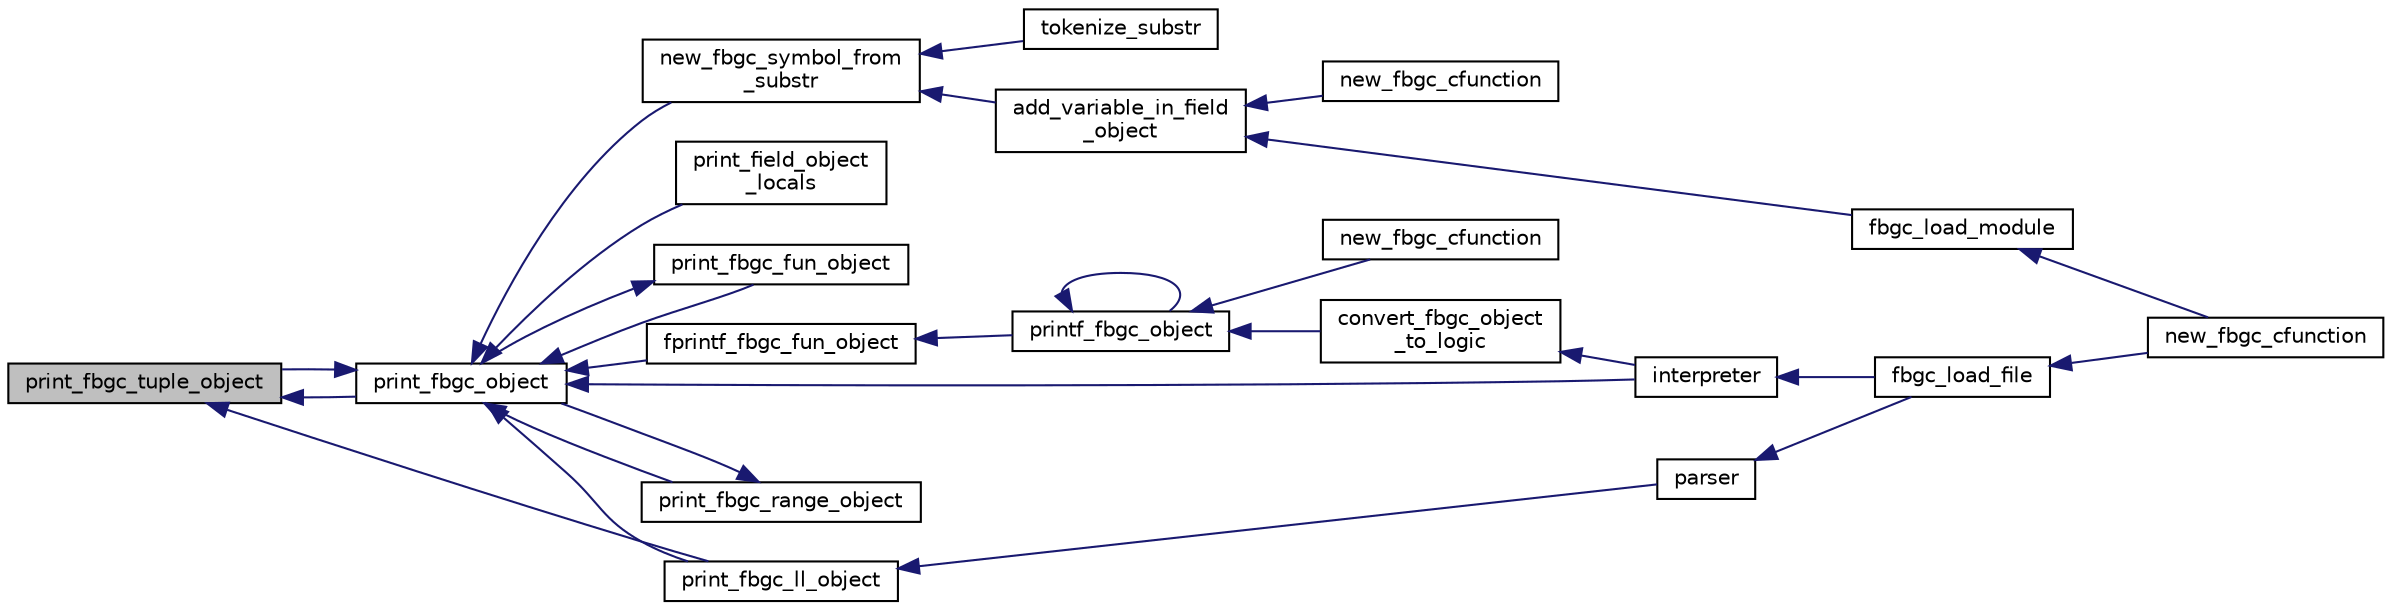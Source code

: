 digraph "print_fbgc_tuple_object"
{
  edge [fontname="Helvetica",fontsize="10",labelfontname="Helvetica",labelfontsize="10"];
  node [fontname="Helvetica",fontsize="10",shape=record];
  rankdir="LR";
  Node77 [label="print_fbgc_tuple_object",height=0.2,width=0.4,color="black", fillcolor="grey75", style="filled", fontcolor="black"];
  Node77 -> Node78 [dir="back",color="midnightblue",fontsize="10",style="solid"];
  Node78 [label="print_fbgc_object",height=0.2,width=0.4,color="black", fillcolor="white", style="filled",URL="$fbgc__object_8h.html#a3c27b6ebc8a5ad9202eb6f00f28c014b"];
  Node78 -> Node79 [dir="back",color="midnightblue",fontsize="10",style="solid"];
  Node79 [label="print_field_object\l_locals",height=0.2,width=0.4,color="black", fillcolor="white", style="filled",URL="$field__object_8h.html#af022b85fb80b3df106abb4ca425d3642"];
  Node78 -> Node80 [dir="back",color="midnightblue",fontsize="10",style="solid"];
  Node80 [label="print_fbgc_fun_object",height=0.2,width=0.4,color="black", fillcolor="white", style="filled",URL="$fun__object_8h.html#a36b74dd4b00ec815387ba18bae94e41d"];
  Node80 -> Node78 [dir="back",color="midnightblue",fontsize="10",style="solid"];
  Node78 -> Node81 [dir="back",color="midnightblue",fontsize="10",style="solid"];
  Node81 [label="fprintf_fbgc_fun_object",height=0.2,width=0.4,color="black", fillcolor="white", style="filled",URL="$fun__object_8h.html#a6949f7b6d871bcbe0abb28b50610652f"];
  Node81 -> Node82 [dir="back",color="midnightblue",fontsize="10",style="solid"];
  Node82 [label="printf_fbgc_object",height=0.2,width=0.4,color="black", fillcolor="white", style="filled",URL="$fbgc__object_8h.html#a79b110ee419e38013556f4379e724da8"];
  Node82 -> Node83 [dir="back",color="midnightblue",fontsize="10",style="solid"];
  Node83 [label="new_fbgc_cfunction",height=0.2,width=0.4,color="black", fillcolor="white", style="filled",URL="$fbgc__io_8c.html#a747fb58fad9eba861df1158b7acc198d"];
  Node82 -> Node82 [dir="back",color="midnightblue",fontsize="10",style="solid"];
  Node82 -> Node84 [dir="back",color="midnightblue",fontsize="10",style="solid"];
  Node84 [label="convert_fbgc_object\l_to_logic",height=0.2,width=0.4,color="black", fillcolor="white", style="filled",URL="$fbgc__object_8h.html#a53923b9b19a00332f088b8c866fb4075"];
  Node84 -> Node85 [dir="back",color="midnightblue",fontsize="10",style="solid"];
  Node85 [label="interpreter",height=0.2,width=0.4,color="black", fillcolor="white", style="filled",URL="$interpreter_8h.html#acb0454b55a53dfb587644f66848a0646"];
  Node85 -> Node86 [dir="back",color="midnightblue",fontsize="10",style="solid"];
  Node86 [label="fbgc_load_file",height=0.2,width=0.4,color="black", fillcolor="white", style="filled",URL="$fbgc_8h.html#a2aeeff0403205e54bd0dd187e4337b4a"];
  Node86 -> Node87 [dir="back",color="midnightblue",fontsize="10",style="solid"];
  Node87 [label="new_fbgc_cfunction",height=0.2,width=0.4,color="black", fillcolor="white", style="filled",URL="$fbgc__stl_8c.html#a23883ffe16d0cfdc1f70f3c31b650d2c"];
  Node78 -> Node85 [dir="back",color="midnightblue",fontsize="10",style="solid"];
  Node78 -> Node88 [dir="back",color="midnightblue",fontsize="10",style="solid"];
  Node88 [label="print_fbgc_ll_object",height=0.2,width=0.4,color="black", fillcolor="white", style="filled",URL="$linked__list_8h.html#a3847c1c754ad3a1c801029c980f3ae70"];
  Node88 -> Node89 [dir="back",color="midnightblue",fontsize="10",style="solid"];
  Node89 [label="parser",height=0.2,width=0.4,color="black", fillcolor="white", style="filled",URL="$parser_8h.html#a9128876c7bafe4207a35d10f2c7f12a8"];
  Node89 -> Node86 [dir="back",color="midnightblue",fontsize="10",style="solid"];
  Node78 -> Node90 [dir="back",color="midnightblue",fontsize="10",style="solid"];
  Node90 [label="print_fbgc_range_object",height=0.2,width=0.4,color="black", fillcolor="white", style="filled",URL="$range__object_8h.html#ab8138fb21f5d4098f82847b2354af837"];
  Node90 -> Node78 [dir="back",color="midnightblue",fontsize="10",style="solid"];
  Node78 -> Node91 [dir="back",color="midnightblue",fontsize="10",style="solid"];
  Node91 [label="new_fbgc_symbol_from\l_substr",height=0.2,width=0.4,color="black", fillcolor="white", style="filled",URL="$symbol__table_8h.html#a9c5a8de8e4db7133bc2f6718ebcb978c"];
  Node91 -> Node92 [dir="back",color="midnightblue",fontsize="10",style="solid"];
  Node92 [label="add_variable_in_field\l_object",height=0.2,width=0.4,color="black", fillcolor="white", style="filled",URL="$field__object_8h.html#a3b4ac96927adceb7d098f4616c9a1974"];
  Node92 -> Node93 [dir="back",color="midnightblue",fontsize="10",style="solid"];
  Node93 [label="new_fbgc_cfunction",height=0.2,width=0.4,color="black", fillcolor="white", style="filled",URL="$fbgc__math_8c.html#a9eb1700a5bd425c10311d25a941c3f38"];
  Node92 -> Node94 [dir="back",color="midnightblue",fontsize="10",style="solid"];
  Node94 [label="fbgc_load_module",height=0.2,width=0.4,color="black", fillcolor="white", style="filled",URL="$fbgc_8h.html#a028d4bd3c990b0410fe7e03543a8ed60"];
  Node94 -> Node87 [dir="back",color="midnightblue",fontsize="10",style="solid"];
  Node91 -> Node95 [dir="back",color="midnightblue",fontsize="10",style="solid"];
  Node95 [label="tokenize_substr",height=0.2,width=0.4,color="black", fillcolor="white", style="filled",URL="$relexer_8h.html#a173504636bdf2201eace271622e131f8"];
  Node78 -> Node77 [dir="back",color="midnightblue",fontsize="10",style="solid"];
  Node77 -> Node88 [dir="back",color="midnightblue",fontsize="10",style="solid"];
}
